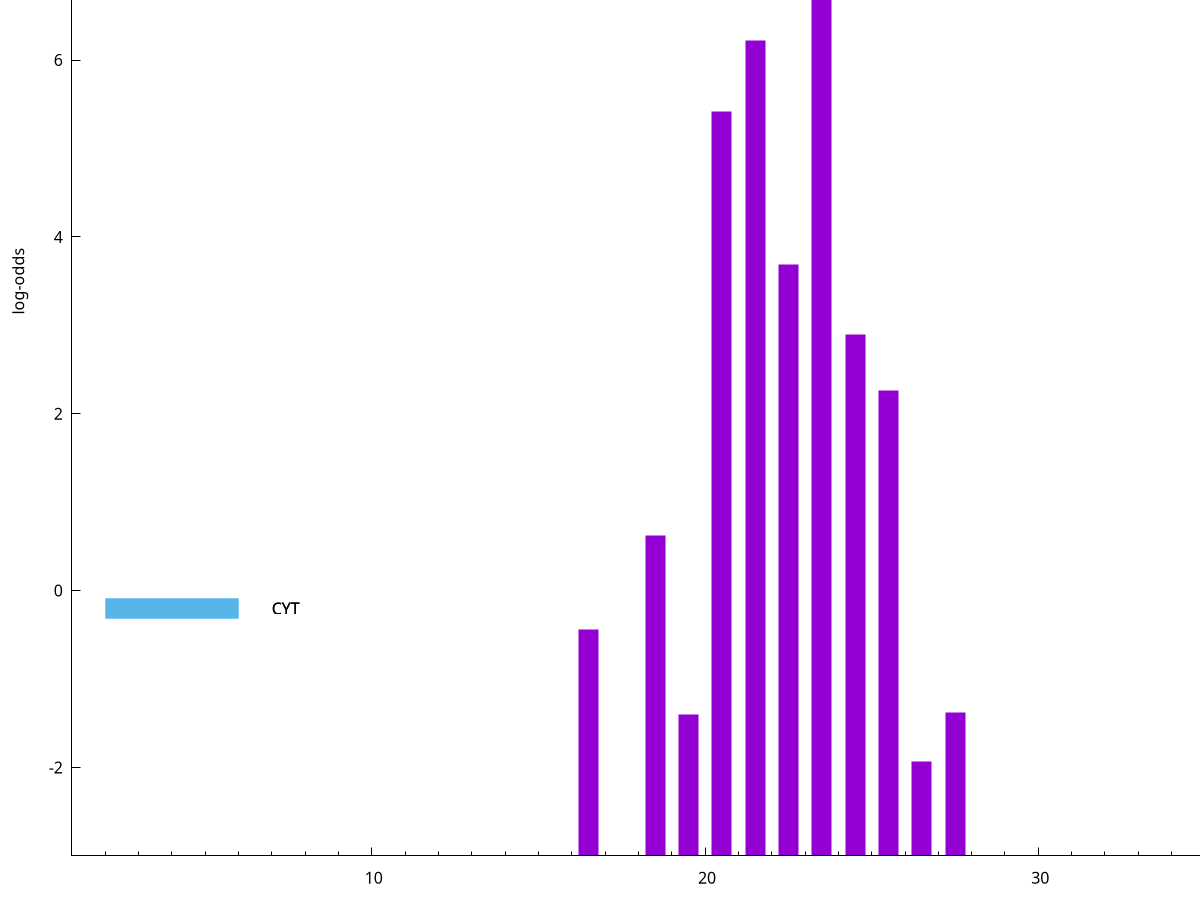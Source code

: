 set title "LipoP predictions for SRR3467249.gff"
set size 2., 1.4
set xrange [1:70] 
set mxtics 10
set yrange [-3:10]
set y2range [0:13]
set ylabel "log-odds"
set term postscript eps color solid "Helvetica" 30
set output "SRR3467249.gff45.eps"
set arrow from 2,8.69279 to 6,8.69279 nohead lt 1 lw 20
set label "SpI" at 7,8.69279
set arrow from 2,-0.200913 to 6,-0.200913 nohead lt 3 lw 20
set label "CYT" at 7,-0.200913
set arrow from 2,-0.200913 to 6,-0.200913 nohead lt 3 lw 20
set label "CYT" at 7,-0.200913
set arrow from 2,8.69279 to 6,8.69279 nohead lt 1 lw 20
set label "SpI" at 7,8.69279
# NOTE: The scores below are the log-odds scores with the threshold
# NOTE: subtracted (a hack to make gnuplot make the histogram all
# NOTE: look nice).
plot "-" axes x1y2 title "" with impulses lt 1 lw 20
23.500000 11.064000
21.500000 9.226200
20.500000 8.414580
22.500000 6.687310
24.500000 5.900090
25.500000 5.260960
18.500000 3.624109
16.500000 2.560552
27.500000 1.619230
19.500000 1.600050
26.500000 1.063690
e
exit
